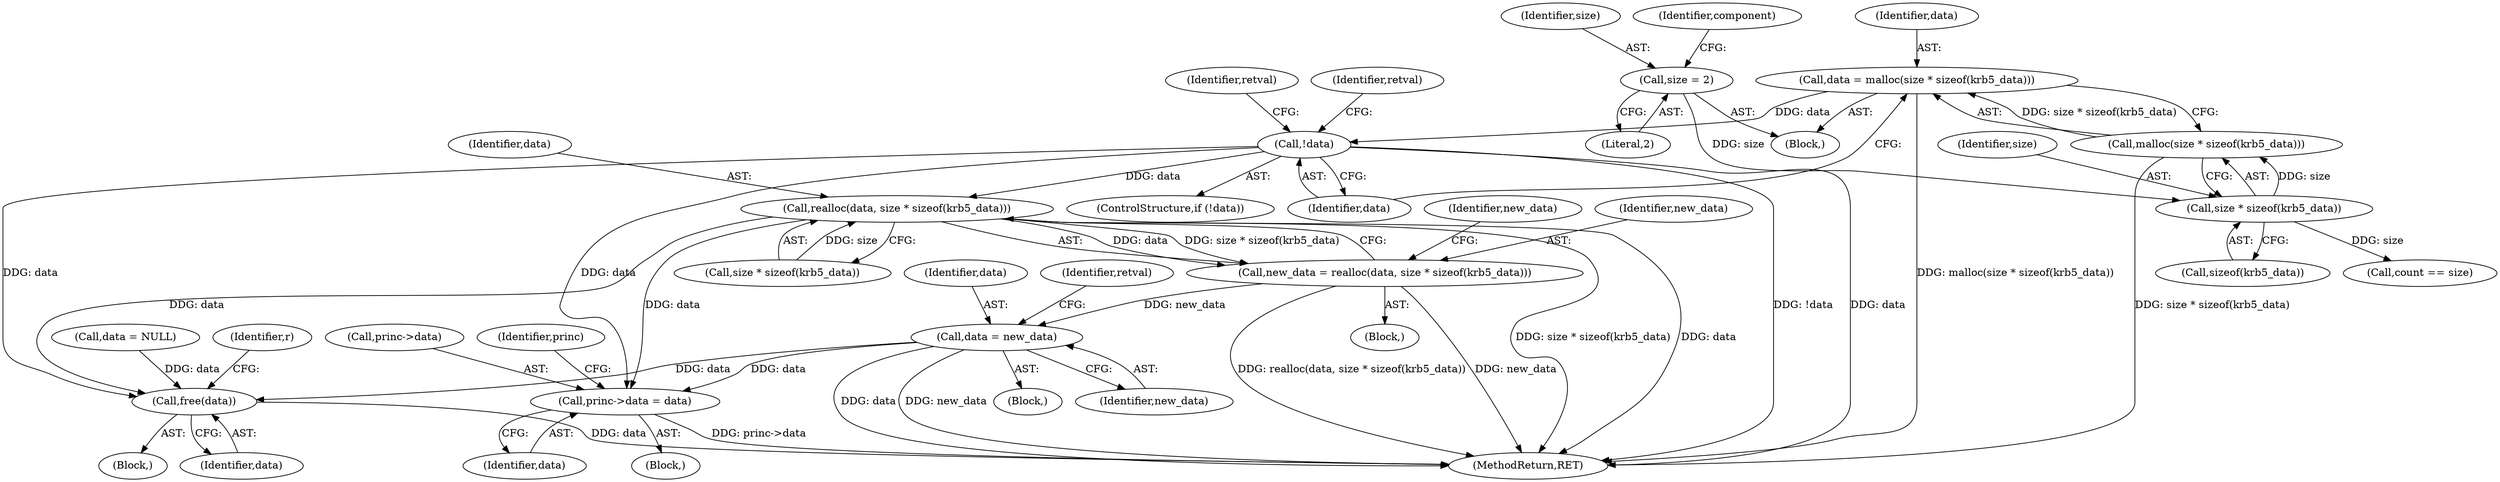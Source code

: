 digraph "0_krb5_f0c094a1b745d91ef2f9a4eae2149aac026a5789@API" {
"1000134" [label="(Call,data = malloc(size * sizeof(krb5_data)))"];
"1000136" [label="(Call,malloc(size * sizeof(krb5_data)))"];
"1000137" [label="(Call,size * sizeof(krb5_data))"];
"1000127" [label="(Call,size = 2)"];
"1000142" [label="(Call,!data)"];
"1000173" [label="(Call,realloc(data, size * sizeof(krb5_data)))"];
"1000171" [label="(Call,new_data = realloc(data, size * sizeof(krb5_data)))"];
"1000182" [label="(Call,data = new_data)"];
"1000244" [label="(Call,princ->data = data)"];
"1000275" [label="(Call,free(data))"];
"1000127" [label="(Call,size = 2)"];
"1000160" [label="(Call,count == size)"];
"1000173" [label="(Call,realloc(data, size * sizeof(krb5_data)))"];
"1000175" [label="(Call,size * sizeof(krb5_data))"];
"1000141" [label="(ControlStructure,if (!data))"];
"1000139" [label="(Call,sizeof(krb5_data))"];
"1000163" [label="(Block,)"];
"1000180" [label="(Identifier,new_data)"];
"1000248" [label="(Identifier,data)"];
"1000281" [label="(MethodReturn,RET)"];
"1000192" [label="(Identifier,retval)"];
"1000276" [label="(Identifier,data)"];
"1000136" [label="(Call,malloc(size * sizeof(krb5_data)))"];
"1000137" [label="(Call,size * sizeof(krb5_data))"];
"1000244" [label="(Call,princ->data = data)"];
"1000251" [label="(Identifier,princ)"];
"1000174" [label="(Identifier,data)"];
"1000128" [label="(Identifier,size)"];
"1000132" [label="(Identifier,component)"];
"1000275" [label="(Call,free(data))"];
"1000262" [label="(Block,)"];
"1000278" [label="(Identifier,r)"];
"1000142" [label="(Call,!data)"];
"1000109" [label="(Block,)"];
"1000129" [label="(Literal,2)"];
"1000150" [label="(Identifier,retval)"];
"1000226" [label="(Block,)"];
"1000146" [label="(Identifier,retval)"];
"1000143" [label="(Identifier,data)"];
"1000171" [label="(Call,new_data = realloc(data, size * sizeof(krb5_data)))"];
"1000245" [label="(Call,princ->data)"];
"1000181" [label="(Block,)"];
"1000172" [label="(Identifier,new_data)"];
"1000182" [label="(Call,data = new_data)"];
"1000134" [label="(Call,data = malloc(size * sizeof(krb5_data)))"];
"1000135" [label="(Identifier,data)"];
"1000184" [label="(Identifier,new_data)"];
"1000183" [label="(Identifier,data)"];
"1000257" [label="(Call,data = NULL)"];
"1000138" [label="(Identifier,size)"];
"1000134" -> "1000109"  [label="AST: "];
"1000134" -> "1000136"  [label="CFG: "];
"1000135" -> "1000134"  [label="AST: "];
"1000136" -> "1000134"  [label="AST: "];
"1000143" -> "1000134"  [label="CFG: "];
"1000134" -> "1000281"  [label="DDG: malloc(size * sizeof(krb5_data))"];
"1000136" -> "1000134"  [label="DDG: size * sizeof(krb5_data)"];
"1000134" -> "1000142"  [label="DDG: data"];
"1000136" -> "1000137"  [label="CFG: "];
"1000137" -> "1000136"  [label="AST: "];
"1000136" -> "1000281"  [label="DDG: size * sizeof(krb5_data)"];
"1000137" -> "1000136"  [label="DDG: size"];
"1000137" -> "1000139"  [label="CFG: "];
"1000138" -> "1000137"  [label="AST: "];
"1000139" -> "1000137"  [label="AST: "];
"1000127" -> "1000137"  [label="DDG: size"];
"1000137" -> "1000160"  [label="DDG: size"];
"1000127" -> "1000109"  [label="AST: "];
"1000127" -> "1000129"  [label="CFG: "];
"1000128" -> "1000127"  [label="AST: "];
"1000129" -> "1000127"  [label="AST: "];
"1000132" -> "1000127"  [label="CFG: "];
"1000142" -> "1000141"  [label="AST: "];
"1000142" -> "1000143"  [label="CFG: "];
"1000143" -> "1000142"  [label="AST: "];
"1000146" -> "1000142"  [label="CFG: "];
"1000150" -> "1000142"  [label="CFG: "];
"1000142" -> "1000281"  [label="DDG: !data"];
"1000142" -> "1000281"  [label="DDG: data"];
"1000142" -> "1000173"  [label="DDG: data"];
"1000142" -> "1000244"  [label="DDG: data"];
"1000142" -> "1000275"  [label="DDG: data"];
"1000173" -> "1000171"  [label="AST: "];
"1000173" -> "1000175"  [label="CFG: "];
"1000174" -> "1000173"  [label="AST: "];
"1000175" -> "1000173"  [label="AST: "];
"1000171" -> "1000173"  [label="CFG: "];
"1000173" -> "1000281"  [label="DDG: data"];
"1000173" -> "1000281"  [label="DDG: size * sizeof(krb5_data)"];
"1000173" -> "1000171"  [label="DDG: data"];
"1000173" -> "1000171"  [label="DDG: size * sizeof(krb5_data)"];
"1000175" -> "1000173"  [label="DDG: size"];
"1000173" -> "1000244"  [label="DDG: data"];
"1000173" -> "1000275"  [label="DDG: data"];
"1000171" -> "1000163"  [label="AST: "];
"1000172" -> "1000171"  [label="AST: "];
"1000180" -> "1000171"  [label="CFG: "];
"1000171" -> "1000281"  [label="DDG: new_data"];
"1000171" -> "1000281"  [label="DDG: realloc(data, size * sizeof(krb5_data))"];
"1000171" -> "1000182"  [label="DDG: new_data"];
"1000182" -> "1000181"  [label="AST: "];
"1000182" -> "1000184"  [label="CFG: "];
"1000183" -> "1000182"  [label="AST: "];
"1000184" -> "1000182"  [label="AST: "];
"1000192" -> "1000182"  [label="CFG: "];
"1000182" -> "1000281"  [label="DDG: new_data"];
"1000182" -> "1000281"  [label="DDG: data"];
"1000182" -> "1000244"  [label="DDG: data"];
"1000182" -> "1000275"  [label="DDG: data"];
"1000244" -> "1000226"  [label="AST: "];
"1000244" -> "1000248"  [label="CFG: "];
"1000245" -> "1000244"  [label="AST: "];
"1000248" -> "1000244"  [label="AST: "];
"1000251" -> "1000244"  [label="CFG: "];
"1000244" -> "1000281"  [label="DDG: princ->data"];
"1000275" -> "1000262"  [label="AST: "];
"1000275" -> "1000276"  [label="CFG: "];
"1000276" -> "1000275"  [label="AST: "];
"1000278" -> "1000275"  [label="CFG: "];
"1000275" -> "1000281"  [label="DDG: data"];
"1000257" -> "1000275"  [label="DDG: data"];
}

